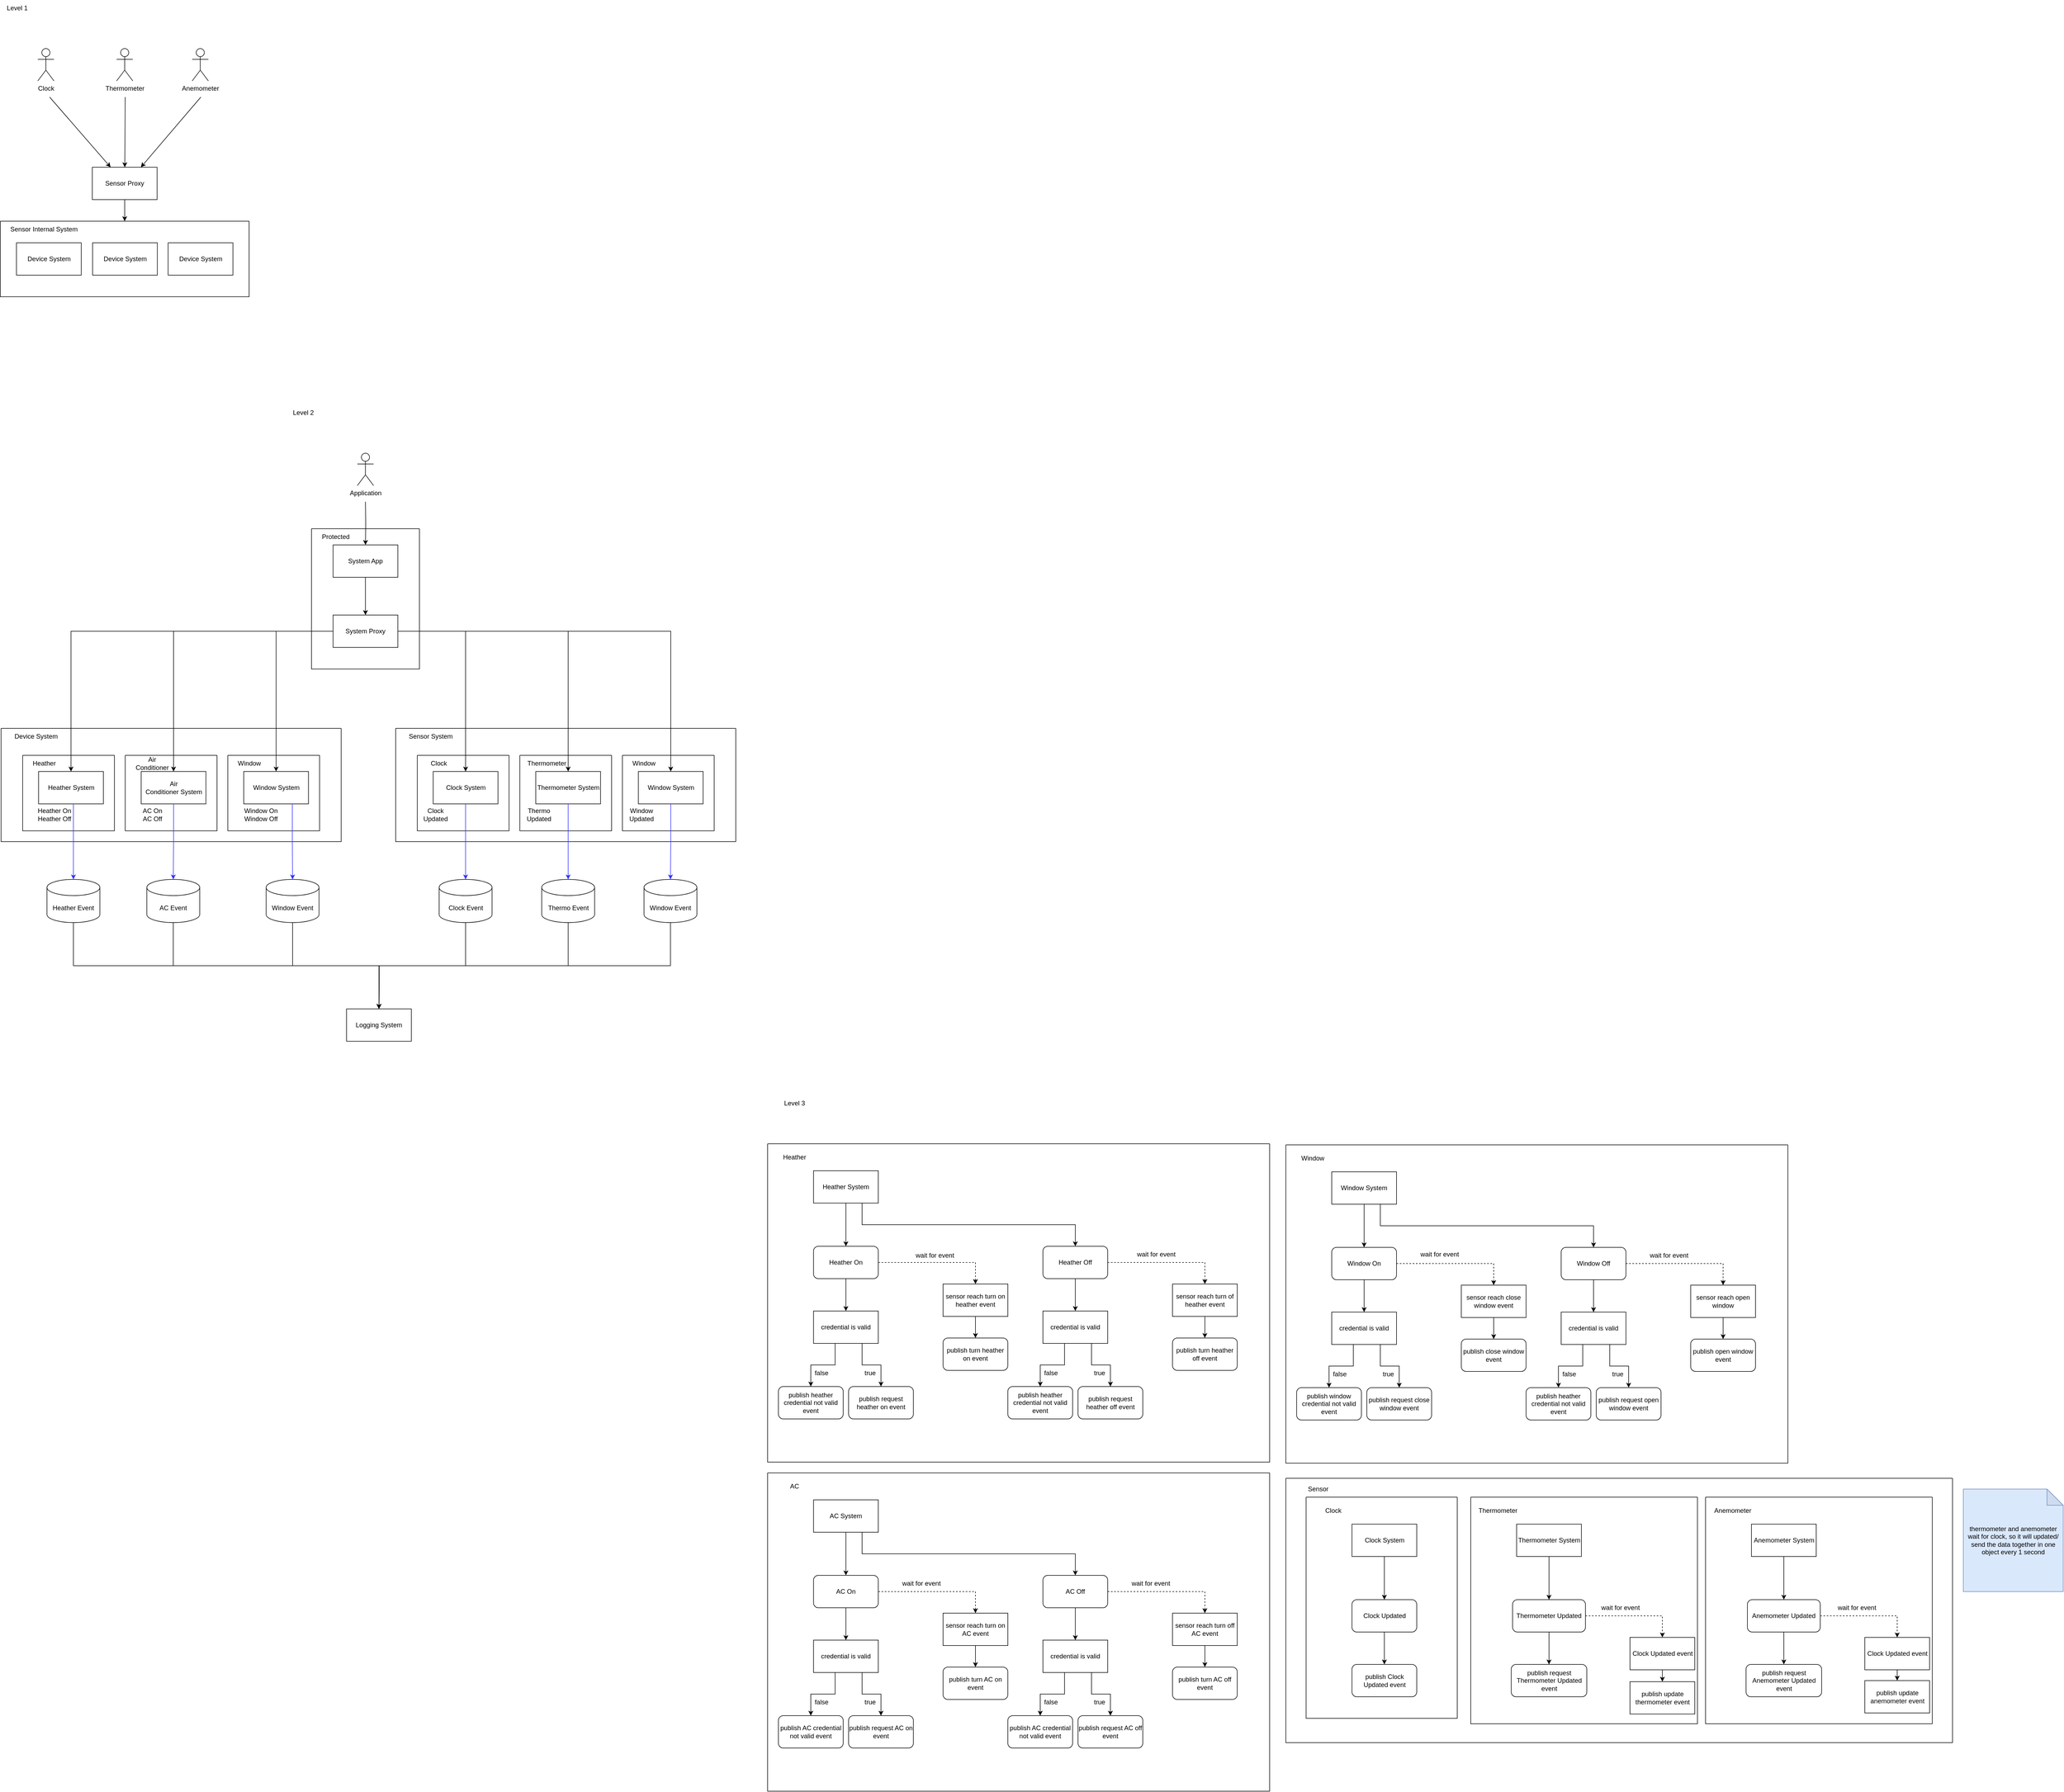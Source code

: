 <mxfile version="17.2.4" type="device"><diagram id="ocC4jDvntyuqF1jFQvxl" name="Page-1"><mxGraphModel dx="2372" dy="1516" grid="1" gridSize="10" guides="1" tooltips="1" connect="1" arrows="1" fold="1" page="1" pageScale="1" pageWidth="850" pageHeight="1100" math="0" shadow="0"><root><mxCell id="0"/><mxCell id="1" parent="0"/><mxCell id="UXJiBSZ9AYM13VGvw6Nd-3" value="Clock" style="shape=umlActor;verticalLabelPosition=bottom;verticalAlign=top;html=1;outlineConnect=0;" vertex="1" parent="1"><mxGeometry x="218" y="120" width="30" height="60" as="geometry"/></mxCell><mxCell id="UXJiBSZ9AYM13VGvw6Nd-4" value="Thermometer" style="shape=umlActor;verticalLabelPosition=bottom;verticalAlign=top;html=1;outlineConnect=0;" vertex="1" parent="1"><mxGeometry x="364" y="120" width="30" height="60" as="geometry"/></mxCell><mxCell id="UXJiBSZ9AYM13VGvw6Nd-5" value="Anemometer" style="shape=umlActor;verticalLabelPosition=bottom;verticalAlign=top;html=1;outlineConnect=0;" vertex="1" parent="1"><mxGeometry x="504" y="120" width="30" height="60" as="geometry"/></mxCell><mxCell id="UXJiBSZ9AYM13VGvw6Nd-11" style="edgeStyle=orthogonalEdgeStyle;rounded=0;orthogonalLoop=1;jettySize=auto;html=1;entryX=0.5;entryY=0;entryDx=0;entryDy=0;" edge="1" parent="1" source="UXJiBSZ9AYM13VGvw6Nd-6" target="UXJiBSZ9AYM13VGvw6Nd-13"><mxGeometry relative="1" as="geometry"><mxPoint x="379" y="440" as="targetPoint"/></mxGeometry></mxCell><mxCell id="UXJiBSZ9AYM13VGvw6Nd-6" value="Sensor Proxy" style="rounded=0;whiteSpace=wrap;html=1;" vertex="1" parent="1"><mxGeometry x="319" y="340" width="120" height="60" as="geometry"/></mxCell><mxCell id="UXJiBSZ9AYM13VGvw6Nd-7" value="" style="endArrow=classic;html=1;rounded=0;entryX=0.75;entryY=0;entryDx=0;entryDy=0;" edge="1" parent="1" target="UXJiBSZ9AYM13VGvw6Nd-6"><mxGeometry width="50" height="50" relative="1" as="geometry"><mxPoint x="520" y="210" as="sourcePoint"/><mxPoint x="470" y="280" as="targetPoint"/></mxGeometry></mxCell><mxCell id="UXJiBSZ9AYM13VGvw6Nd-8" value="" style="endArrow=classic;html=1;rounded=0;" edge="1" parent="1" target="UXJiBSZ9AYM13VGvw6Nd-6"><mxGeometry width="50" height="50" relative="1" as="geometry"><mxPoint x="380" y="210" as="sourcePoint"/><mxPoint x="470" y="280" as="targetPoint"/></mxGeometry></mxCell><mxCell id="UXJiBSZ9AYM13VGvw6Nd-9" value="" style="endArrow=classic;html=1;rounded=0;" edge="1" parent="1" target="UXJiBSZ9AYM13VGvw6Nd-6"><mxGeometry width="50" height="50" relative="1" as="geometry"><mxPoint x="240" y="210" as="sourcePoint"/><mxPoint x="470" y="280" as="targetPoint"/></mxGeometry></mxCell><mxCell id="UXJiBSZ9AYM13VGvw6Nd-12" value="Level 1" style="text;html=1;strokeColor=none;fillColor=none;align=center;verticalAlign=middle;whiteSpace=wrap;rounded=0;" vertex="1" parent="1"><mxGeometry x="150" y="30" width="60" height="30" as="geometry"/></mxCell><mxCell id="UXJiBSZ9AYM13VGvw6Nd-13" value="" style="swimlane;startSize=0;" vertex="1" parent="1"><mxGeometry x="148.5" y="440" width="461" height="140" as="geometry"/></mxCell><mxCell id="UXJiBSZ9AYM13VGvw6Nd-10" value="Device System" style="rounded=0;whiteSpace=wrap;html=1;" vertex="1" parent="UXJiBSZ9AYM13VGvw6Nd-13"><mxGeometry x="30" y="40" width="120" height="60" as="geometry"/></mxCell><mxCell id="UXJiBSZ9AYM13VGvw6Nd-14" value="Sensor Internal System" style="text;html=1;strokeColor=none;fillColor=none;align=center;verticalAlign=middle;whiteSpace=wrap;rounded=0;" vertex="1" parent="UXJiBSZ9AYM13VGvw6Nd-13"><mxGeometry x="11" width="139" height="30" as="geometry"/></mxCell><mxCell id="UXJiBSZ9AYM13VGvw6Nd-15" value="Device System" style="rounded=0;whiteSpace=wrap;html=1;" vertex="1" parent="UXJiBSZ9AYM13VGvw6Nd-13"><mxGeometry x="171" y="40" width="120" height="60" as="geometry"/></mxCell><mxCell id="UXJiBSZ9AYM13VGvw6Nd-16" value="Device System" style="rounded=0;whiteSpace=wrap;html=1;" vertex="1" parent="UXJiBSZ9AYM13VGvw6Nd-13"><mxGeometry x="311" y="40" width="120" height="60" as="geometry"/></mxCell><mxCell id="UXJiBSZ9AYM13VGvw6Nd-17" value="Level 2" style="text;html=1;strokeColor=none;fillColor=none;align=center;verticalAlign=middle;whiteSpace=wrap;rounded=0;" vertex="1" parent="1"><mxGeometry x="680" y="780" width="60" height="30" as="geometry"/></mxCell><mxCell id="UXJiBSZ9AYM13VGvw6Nd-21" style="edgeStyle=orthogonalEdgeStyle;rounded=0;orthogonalLoop=1;jettySize=auto;html=1;" edge="1" parent="1" target="UXJiBSZ9AYM13VGvw6Nd-19"><mxGeometry relative="1" as="geometry"><mxPoint x="825" y="960" as="sourcePoint"/></mxGeometry></mxCell><mxCell id="UXJiBSZ9AYM13VGvw6Nd-18" value="Application" style="shape=umlActor;verticalLabelPosition=bottom;verticalAlign=top;html=1;outlineConnect=0;" vertex="1" parent="1"><mxGeometry x="810" y="870" width="30" height="60" as="geometry"/></mxCell><mxCell id="UXJiBSZ9AYM13VGvw6Nd-23" value="" style="edgeStyle=orthogonalEdgeStyle;rounded=0;orthogonalLoop=1;jettySize=auto;html=1;" edge="1" parent="1" source="UXJiBSZ9AYM13VGvw6Nd-19" target="UXJiBSZ9AYM13VGvw6Nd-22"><mxGeometry relative="1" as="geometry"/></mxCell><mxCell id="UXJiBSZ9AYM13VGvw6Nd-27" style="edgeStyle=orthogonalEdgeStyle;rounded=0;orthogonalLoop=1;jettySize=auto;html=1;entryX=0.5;entryY=0;entryDx=0;entryDy=0;" edge="1" parent="1" source="UXJiBSZ9AYM13VGvw6Nd-22" target="UXJiBSZ9AYM13VGvw6Nd-28"><mxGeometry relative="1" as="geometry"><Array as="points"><mxPoint x="280" y="1200"/></Array></mxGeometry></mxCell><mxCell id="UXJiBSZ9AYM13VGvw6Nd-40" style="edgeStyle=orthogonalEdgeStyle;rounded=0;orthogonalLoop=1;jettySize=auto;html=1;" edge="1" parent="1" source="UXJiBSZ9AYM13VGvw6Nd-22" target="UXJiBSZ9AYM13VGvw6Nd-35"><mxGeometry relative="1" as="geometry"/></mxCell><mxCell id="UXJiBSZ9AYM13VGvw6Nd-41" style="edgeStyle=orthogonalEdgeStyle;rounded=0;orthogonalLoop=1;jettySize=auto;html=1;entryX=0.5;entryY=0;entryDx=0;entryDy=0;" edge="1" parent="1" source="UXJiBSZ9AYM13VGvw6Nd-22" target="UXJiBSZ9AYM13VGvw6Nd-38"><mxGeometry relative="1" as="geometry"><Array as="points"><mxPoint x="660" y="1200"/></Array></mxGeometry></mxCell><mxCell id="UXJiBSZ9AYM13VGvw6Nd-89" style="edgeStyle=orthogonalEdgeStyle;rounded=0;orthogonalLoop=1;jettySize=auto;html=1;" edge="1" parent="1" source="UXJiBSZ9AYM13VGvw6Nd-22" target="UXJiBSZ9AYM13VGvw6Nd-77"><mxGeometry relative="1" as="geometry"/></mxCell><mxCell id="UXJiBSZ9AYM13VGvw6Nd-90" style="edgeStyle=orthogonalEdgeStyle;rounded=0;orthogonalLoop=1;jettySize=auto;html=1;exitX=1;exitY=0.5;exitDx=0;exitDy=0;" edge="1" parent="1" source="UXJiBSZ9AYM13VGvw6Nd-22" target="UXJiBSZ9AYM13VGvw6Nd-81"><mxGeometry relative="1" as="geometry"/></mxCell><mxCell id="UXJiBSZ9AYM13VGvw6Nd-91" style="edgeStyle=orthogonalEdgeStyle;rounded=0;orthogonalLoop=1;jettySize=auto;html=1;exitX=1;exitY=0.5;exitDx=0;exitDy=0;entryX=0.5;entryY=0;entryDx=0;entryDy=0;" edge="1" parent="1" source="UXJiBSZ9AYM13VGvw6Nd-22" target="UXJiBSZ9AYM13VGvw6Nd-85"><mxGeometry relative="1" as="geometry"/></mxCell><mxCell id="UXJiBSZ9AYM13VGvw6Nd-22" value="System Proxy" style="whiteSpace=wrap;html=1;rounded=0;" vertex="1" parent="1"><mxGeometry x="765" y="1170" width="120" height="60" as="geometry"/></mxCell><mxCell id="UXJiBSZ9AYM13VGvw6Nd-24" value="" style="swimlane;startSize=0;" vertex="1" parent="1"><mxGeometry x="725" y="1010" width="200" height="260" as="geometry"/></mxCell><mxCell id="UXJiBSZ9AYM13VGvw6Nd-25" value="Protected" style="text;html=1;strokeColor=none;fillColor=none;align=center;verticalAlign=middle;whiteSpace=wrap;rounded=0;" vertex="1" parent="UXJiBSZ9AYM13VGvw6Nd-24"><mxGeometry x="15" width="60" height="30" as="geometry"/></mxCell><mxCell id="UXJiBSZ9AYM13VGvw6Nd-19" value="System App" style="rounded=0;whiteSpace=wrap;html=1;" vertex="1" parent="UXJiBSZ9AYM13VGvw6Nd-24"><mxGeometry x="40" y="30" width="120" height="60" as="geometry"/></mxCell><mxCell id="UXJiBSZ9AYM13VGvw6Nd-26" value="" style="swimlane;startSize=0;" vertex="1" parent="1"><mxGeometry x="150" y="1380" width="630" height="210" as="geometry"/></mxCell><mxCell id="UXJiBSZ9AYM13VGvw6Nd-30" value="Device System" style="text;html=1;strokeColor=none;fillColor=none;align=center;verticalAlign=middle;whiteSpace=wrap;rounded=0;" vertex="1" parent="UXJiBSZ9AYM13VGvw6Nd-26"><mxGeometry x="20" width="90" height="30" as="geometry"/></mxCell><mxCell id="UXJiBSZ9AYM13VGvw6Nd-32" value="" style="swimlane;startSize=0;" vertex="1" parent="UXJiBSZ9AYM13VGvw6Nd-26"><mxGeometry x="40" y="50" width="170" height="140" as="geometry"/></mxCell><mxCell id="UXJiBSZ9AYM13VGvw6Nd-28" value="Heather System" style="rounded=0;whiteSpace=wrap;html=1;" vertex="1" parent="UXJiBSZ9AYM13VGvw6Nd-32"><mxGeometry x="29.5" y="30" width="120" height="60" as="geometry"/></mxCell><mxCell id="UXJiBSZ9AYM13VGvw6Nd-33" value="Heather" style="text;html=1;strokeColor=none;fillColor=none;align=center;verticalAlign=middle;whiteSpace=wrap;rounded=0;" vertex="1" parent="UXJiBSZ9AYM13VGvw6Nd-32"><mxGeometry x="10" width="60" height="30" as="geometry"/></mxCell><mxCell id="UXJiBSZ9AYM13VGvw6Nd-42" value="Heather On&lt;br&gt;Heather Off" style="text;html=1;strokeColor=none;fillColor=none;align=center;verticalAlign=middle;whiteSpace=wrap;rounded=0;" vertex="1" parent="UXJiBSZ9AYM13VGvw6Nd-32"><mxGeometry x="24" y="90" width="70" height="40" as="geometry"/></mxCell><mxCell id="UXJiBSZ9AYM13VGvw6Nd-34" value="" style="swimlane;startSize=0;" vertex="1" parent="UXJiBSZ9AYM13VGvw6Nd-26"><mxGeometry x="230" y="50" width="170" height="140" as="geometry"/></mxCell><mxCell id="UXJiBSZ9AYM13VGvw6Nd-35" value="Air Conditioner&amp;nbsp;System" style="rounded=0;whiteSpace=wrap;html=1;" vertex="1" parent="UXJiBSZ9AYM13VGvw6Nd-34"><mxGeometry x="29.5" y="30" width="120" height="60" as="geometry"/></mxCell><mxCell id="UXJiBSZ9AYM13VGvw6Nd-36" value="Air Conditioner" style="text;html=1;strokeColor=none;fillColor=none;align=center;verticalAlign=middle;whiteSpace=wrap;rounded=0;" vertex="1" parent="UXJiBSZ9AYM13VGvw6Nd-34"><mxGeometry x="10" width="80" height="30" as="geometry"/></mxCell><mxCell id="UXJiBSZ9AYM13VGvw6Nd-43" value="AC On&lt;br&gt;AC Off" style="text;html=1;strokeColor=none;fillColor=none;align=center;verticalAlign=middle;whiteSpace=wrap;rounded=0;" vertex="1" parent="UXJiBSZ9AYM13VGvw6Nd-34"><mxGeometry x="29.5" y="90" width="40.5" height="40" as="geometry"/></mxCell><mxCell id="UXJiBSZ9AYM13VGvw6Nd-37" value="" style="swimlane;startSize=0;" vertex="1" parent="UXJiBSZ9AYM13VGvw6Nd-26"><mxGeometry x="420" y="50" width="170" height="140" as="geometry"/></mxCell><mxCell id="UXJiBSZ9AYM13VGvw6Nd-38" value="Window System" style="rounded=0;whiteSpace=wrap;html=1;" vertex="1" parent="UXJiBSZ9AYM13VGvw6Nd-37"><mxGeometry x="29.5" y="30" width="120" height="60" as="geometry"/></mxCell><mxCell id="UXJiBSZ9AYM13VGvw6Nd-39" value="Window" style="text;html=1;strokeColor=none;fillColor=none;align=center;verticalAlign=middle;whiteSpace=wrap;rounded=0;" vertex="1" parent="UXJiBSZ9AYM13VGvw6Nd-37"><mxGeometry x="10" width="60" height="30" as="geometry"/></mxCell><mxCell id="UXJiBSZ9AYM13VGvw6Nd-44" value="Window On&lt;br&gt;Window Off" style="text;html=1;strokeColor=none;fillColor=none;align=center;verticalAlign=middle;whiteSpace=wrap;rounded=0;" vertex="1" parent="UXJiBSZ9AYM13VGvw6Nd-37"><mxGeometry x="25.5" y="90" width="70.5" height="40" as="geometry"/></mxCell><mxCell id="UXJiBSZ9AYM13VGvw6Nd-74" value="" style="swimlane;startSize=0;" vertex="1" parent="1"><mxGeometry x="881" y="1380" width="630" height="210" as="geometry"/></mxCell><mxCell id="UXJiBSZ9AYM13VGvw6Nd-75" value="Sensor System" style="text;html=1;strokeColor=none;fillColor=none;align=center;verticalAlign=middle;whiteSpace=wrap;rounded=0;" vertex="1" parent="UXJiBSZ9AYM13VGvw6Nd-74"><mxGeometry x="20" width="90" height="30" as="geometry"/></mxCell><mxCell id="UXJiBSZ9AYM13VGvw6Nd-76" value="" style="swimlane;startSize=0;" vertex="1" parent="UXJiBSZ9AYM13VGvw6Nd-74"><mxGeometry x="40" y="50" width="170" height="140" as="geometry"/></mxCell><mxCell id="UXJiBSZ9AYM13VGvw6Nd-77" value="Clock&amp;nbsp;System" style="rounded=0;whiteSpace=wrap;html=1;" vertex="1" parent="UXJiBSZ9AYM13VGvw6Nd-76"><mxGeometry x="29.5" y="30" width="120" height="60" as="geometry"/></mxCell><mxCell id="UXJiBSZ9AYM13VGvw6Nd-78" value="Clock" style="text;html=1;strokeColor=none;fillColor=none;align=center;verticalAlign=middle;whiteSpace=wrap;rounded=0;" vertex="1" parent="UXJiBSZ9AYM13VGvw6Nd-76"><mxGeometry x="10" width="60" height="30" as="geometry"/></mxCell><mxCell id="UXJiBSZ9AYM13VGvw6Nd-79" value="Clock &lt;br&gt;Updated" style="text;html=1;strokeColor=none;fillColor=none;align=center;verticalAlign=middle;whiteSpace=wrap;rounded=0;" vertex="1" parent="UXJiBSZ9AYM13VGvw6Nd-76"><mxGeometry x="-11" y="90" width="90" height="40" as="geometry"/></mxCell><mxCell id="UXJiBSZ9AYM13VGvw6Nd-80" value="" style="swimlane;startSize=0;" vertex="1" parent="UXJiBSZ9AYM13VGvw6Nd-74"><mxGeometry x="230" y="50" width="170" height="140" as="geometry"/></mxCell><mxCell id="UXJiBSZ9AYM13VGvw6Nd-81" value="Thermometer&amp;nbsp;System" style="rounded=0;whiteSpace=wrap;html=1;" vertex="1" parent="UXJiBSZ9AYM13VGvw6Nd-80"><mxGeometry x="29.5" y="30" width="120" height="60" as="geometry"/></mxCell><mxCell id="UXJiBSZ9AYM13VGvw6Nd-82" value="Thermometer" style="text;html=1;strokeColor=none;fillColor=none;align=center;verticalAlign=middle;whiteSpace=wrap;rounded=0;" vertex="1" parent="UXJiBSZ9AYM13VGvw6Nd-80"><mxGeometry x="10" width="80" height="30" as="geometry"/></mxCell><mxCell id="UXJiBSZ9AYM13VGvw6Nd-83" value="Thermo Updated" style="text;html=1;strokeColor=none;fillColor=none;align=center;verticalAlign=middle;whiteSpace=wrap;rounded=0;" vertex="1" parent="UXJiBSZ9AYM13VGvw6Nd-80"><mxGeometry y="90" width="70.5" height="40" as="geometry"/></mxCell><mxCell id="UXJiBSZ9AYM13VGvw6Nd-84" value="" style="swimlane;startSize=0;" vertex="1" parent="UXJiBSZ9AYM13VGvw6Nd-74"><mxGeometry x="420" y="50" width="170" height="140" as="geometry"/></mxCell><mxCell id="UXJiBSZ9AYM13VGvw6Nd-85" value="Window System" style="rounded=0;whiteSpace=wrap;html=1;" vertex="1" parent="UXJiBSZ9AYM13VGvw6Nd-84"><mxGeometry x="29.5" y="30" width="120" height="60" as="geometry"/></mxCell><mxCell id="UXJiBSZ9AYM13VGvw6Nd-86" value="Window" style="text;html=1;strokeColor=none;fillColor=none;align=center;verticalAlign=middle;whiteSpace=wrap;rounded=0;" vertex="1" parent="UXJiBSZ9AYM13VGvw6Nd-84"><mxGeometry x="10" width="60" height="30" as="geometry"/></mxCell><mxCell id="UXJiBSZ9AYM13VGvw6Nd-87" value="Window Updated" style="text;html=1;strokeColor=none;fillColor=none;align=center;verticalAlign=middle;whiteSpace=wrap;rounded=0;" vertex="1" parent="UXJiBSZ9AYM13VGvw6Nd-84"><mxGeometry x="-0.5" y="90" width="70.5" height="40" as="geometry"/></mxCell><mxCell id="UXJiBSZ9AYM13VGvw6Nd-105" style="edgeStyle=orthogonalEdgeStyle;rounded=0;orthogonalLoop=1;jettySize=auto;html=1;exitX=0.5;exitY=1;exitDx=0;exitDy=0;exitPerimeter=0;entryX=0.5;entryY=0;entryDx=0;entryDy=0;strokeColor=#000000;" edge="1" parent="1" source="UXJiBSZ9AYM13VGvw6Nd-92" target="UXJiBSZ9AYM13VGvw6Nd-104"><mxGeometry relative="1" as="geometry"/></mxCell><mxCell id="UXJiBSZ9AYM13VGvw6Nd-92" value="Heather Event" style="shape=cylinder3;whiteSpace=wrap;html=1;boundedLbl=1;backgroundOutline=1;size=15;" vertex="1" parent="1"><mxGeometry x="235" y="1660" width="98" height="80" as="geometry"/></mxCell><mxCell id="UXJiBSZ9AYM13VGvw6Nd-93" style="edgeStyle=orthogonalEdgeStyle;rounded=0;orthogonalLoop=1;jettySize=auto;html=1;exitX=1;exitY=0;exitDx=0;exitDy=0;entryX=0.5;entryY=0;entryDx=0;entryDy=0;entryPerimeter=0;strokeColor=#3333FF;" edge="1" parent="1" source="UXJiBSZ9AYM13VGvw6Nd-42" target="UXJiBSZ9AYM13VGvw6Nd-92"><mxGeometry relative="1" as="geometry"><Array as="points"><mxPoint x="284" y="1650"/></Array></mxGeometry></mxCell><mxCell id="UXJiBSZ9AYM13VGvw6Nd-106" style="edgeStyle=orthogonalEdgeStyle;rounded=0;orthogonalLoop=1;jettySize=auto;html=1;exitX=0.5;exitY=1;exitDx=0;exitDy=0;exitPerimeter=0;strokeColor=#000000;" edge="1" parent="1" source="UXJiBSZ9AYM13VGvw6Nd-94"><mxGeometry relative="1" as="geometry"><mxPoint x="850" y="1900" as="targetPoint"/></mxGeometry></mxCell><mxCell id="UXJiBSZ9AYM13VGvw6Nd-94" value="AC Event" style="shape=cylinder3;whiteSpace=wrap;html=1;boundedLbl=1;backgroundOutline=1;size=15;" vertex="1" parent="1"><mxGeometry x="420" y="1660" width="98" height="80" as="geometry"/></mxCell><mxCell id="UXJiBSZ9AYM13VGvw6Nd-95" style="edgeStyle=orthogonalEdgeStyle;rounded=0;orthogonalLoop=1;jettySize=auto;html=1;entryX=0.5;entryY=0;entryDx=0;entryDy=0;entryPerimeter=0;strokeColor=#3333FF;" edge="1" parent="1" source="UXJiBSZ9AYM13VGvw6Nd-35" target="UXJiBSZ9AYM13VGvw6Nd-94"><mxGeometry relative="1" as="geometry"/></mxCell><mxCell id="UXJiBSZ9AYM13VGvw6Nd-107" style="edgeStyle=orthogonalEdgeStyle;rounded=0;orthogonalLoop=1;jettySize=auto;html=1;exitX=0.5;exitY=1;exitDx=0;exitDy=0;exitPerimeter=0;strokeColor=#000000;" edge="1" parent="1" source="UXJiBSZ9AYM13VGvw6Nd-96"><mxGeometry relative="1" as="geometry"><mxPoint x="850" y="1900" as="targetPoint"/></mxGeometry></mxCell><mxCell id="UXJiBSZ9AYM13VGvw6Nd-96" value="Window Event" style="shape=cylinder3;whiteSpace=wrap;html=1;boundedLbl=1;backgroundOutline=1;size=15;" vertex="1" parent="1"><mxGeometry x="641" y="1660" width="98" height="80" as="geometry"/></mxCell><mxCell id="UXJiBSZ9AYM13VGvw6Nd-97" style="edgeStyle=orthogonalEdgeStyle;rounded=0;orthogonalLoop=1;jettySize=auto;html=1;exitX=0.75;exitY=1;exitDx=0;exitDy=0;entryX=0.5;entryY=0;entryDx=0;entryDy=0;entryPerimeter=0;strokeColor=#3333FF;" edge="1" parent="1" source="UXJiBSZ9AYM13VGvw6Nd-38" target="UXJiBSZ9AYM13VGvw6Nd-96"><mxGeometry relative="1" as="geometry"/></mxCell><mxCell id="UXJiBSZ9AYM13VGvw6Nd-108" style="edgeStyle=orthogonalEdgeStyle;rounded=0;orthogonalLoop=1;jettySize=auto;html=1;exitX=0.5;exitY=1;exitDx=0;exitDy=0;exitPerimeter=0;entryX=0.5;entryY=0;entryDx=0;entryDy=0;strokeColor=#000000;" edge="1" parent="1" source="UXJiBSZ9AYM13VGvw6Nd-98" target="UXJiBSZ9AYM13VGvw6Nd-104"><mxGeometry relative="1" as="geometry"/></mxCell><mxCell id="UXJiBSZ9AYM13VGvw6Nd-98" value="Clock Event" style="shape=cylinder3;whiteSpace=wrap;html=1;boundedLbl=1;backgroundOutline=1;size=15;" vertex="1" parent="1"><mxGeometry x="961.5" y="1660" width="98" height="80" as="geometry"/></mxCell><mxCell id="UXJiBSZ9AYM13VGvw6Nd-99" style="edgeStyle=orthogonalEdgeStyle;rounded=0;orthogonalLoop=1;jettySize=auto;html=1;entryX=0.5;entryY=0;entryDx=0;entryDy=0;entryPerimeter=0;strokeColor=#3333FF;" edge="1" parent="1" source="UXJiBSZ9AYM13VGvw6Nd-77" target="UXJiBSZ9AYM13VGvw6Nd-98"><mxGeometry relative="1" as="geometry"/></mxCell><mxCell id="UXJiBSZ9AYM13VGvw6Nd-109" style="edgeStyle=orthogonalEdgeStyle;rounded=0;orthogonalLoop=1;jettySize=auto;html=1;exitX=0.5;exitY=1;exitDx=0;exitDy=0;exitPerimeter=0;strokeColor=#000000;" edge="1" parent="1" source="UXJiBSZ9AYM13VGvw6Nd-100"><mxGeometry relative="1" as="geometry"><mxPoint x="850" y="1900" as="targetPoint"/></mxGeometry></mxCell><mxCell id="UXJiBSZ9AYM13VGvw6Nd-100" value="Thermo Event" style="shape=cylinder3;whiteSpace=wrap;html=1;boundedLbl=1;backgroundOutline=1;size=15;" vertex="1" parent="1"><mxGeometry x="1151.5" y="1660" width="98" height="80" as="geometry"/></mxCell><mxCell id="UXJiBSZ9AYM13VGvw6Nd-101" style="edgeStyle=orthogonalEdgeStyle;rounded=0;orthogonalLoop=1;jettySize=auto;html=1;exitX=0.5;exitY=1;exitDx=0;exitDy=0;entryX=0.5;entryY=0;entryDx=0;entryDy=0;entryPerimeter=0;strokeColor=#3333FF;" edge="1" parent="1" source="UXJiBSZ9AYM13VGvw6Nd-81" target="UXJiBSZ9AYM13VGvw6Nd-100"><mxGeometry relative="1" as="geometry"/></mxCell><mxCell id="UXJiBSZ9AYM13VGvw6Nd-110" style="edgeStyle=orthogonalEdgeStyle;rounded=0;orthogonalLoop=1;jettySize=auto;html=1;exitX=0.5;exitY=1;exitDx=0;exitDy=0;exitPerimeter=0;strokeColor=#000000;" edge="1" parent="1" source="UXJiBSZ9AYM13VGvw6Nd-102"><mxGeometry relative="1" as="geometry"><mxPoint x="850" y="1900" as="targetPoint"/></mxGeometry></mxCell><mxCell id="UXJiBSZ9AYM13VGvw6Nd-102" value="Window Event" style="shape=cylinder3;whiteSpace=wrap;html=1;boundedLbl=1;backgroundOutline=1;size=15;" vertex="1" parent="1"><mxGeometry x="1341" y="1660" width="98" height="80" as="geometry"/></mxCell><mxCell id="UXJiBSZ9AYM13VGvw6Nd-103" style="edgeStyle=orthogonalEdgeStyle;rounded=0;orthogonalLoop=1;jettySize=auto;html=1;exitX=0.5;exitY=1;exitDx=0;exitDy=0;strokeColor=#3333FF;" edge="1" parent="1" source="UXJiBSZ9AYM13VGvw6Nd-85" target="UXJiBSZ9AYM13VGvw6Nd-102"><mxGeometry relative="1" as="geometry"/></mxCell><mxCell id="UXJiBSZ9AYM13VGvw6Nd-104" value="Logging System" style="rounded=0;whiteSpace=wrap;html=1;" vertex="1" parent="1"><mxGeometry x="790" y="1900" width="120" height="60" as="geometry"/></mxCell><mxCell id="UXJiBSZ9AYM13VGvw6Nd-111" value="Level 3" style="text;html=1;strokeColor=none;fillColor=none;align=center;verticalAlign=middle;whiteSpace=wrap;rounded=0;" vertex="1" parent="1"><mxGeometry x="1590" y="2060" width="60" height="30" as="geometry"/></mxCell><mxCell id="UXJiBSZ9AYM13VGvw6Nd-112" value="" style="swimlane;startSize=0;" vertex="1" parent="1"><mxGeometry x="1570" y="2150" width="930" height="590" as="geometry"/></mxCell><mxCell id="UXJiBSZ9AYM13VGvw6Nd-113" value="Heather" style="text;html=1;strokeColor=none;fillColor=none;align=center;verticalAlign=middle;whiteSpace=wrap;rounded=0;" vertex="1" parent="UXJiBSZ9AYM13VGvw6Nd-112"><mxGeometry x="20" y="10" width="60" height="30" as="geometry"/></mxCell><mxCell id="UXJiBSZ9AYM13VGvw6Nd-116" value="" style="edgeStyle=orthogonalEdgeStyle;rounded=0;orthogonalLoop=1;jettySize=auto;html=1;strokeColor=#000000;" edge="1" parent="UXJiBSZ9AYM13VGvw6Nd-112" source="UXJiBSZ9AYM13VGvw6Nd-114" target="UXJiBSZ9AYM13VGvw6Nd-115"><mxGeometry relative="1" as="geometry"/></mxCell><mxCell id="UXJiBSZ9AYM13VGvw6Nd-114" value="Heather System" style="rounded=0;whiteSpace=wrap;html=1;" vertex="1" parent="UXJiBSZ9AYM13VGvw6Nd-112"><mxGeometry x="85" y="50" width="120" height="60" as="geometry"/></mxCell><mxCell id="UXJiBSZ9AYM13VGvw6Nd-122" value="" style="edgeStyle=orthogonalEdgeStyle;rounded=0;orthogonalLoop=1;jettySize=auto;html=1;strokeColor=#000000;" edge="1" parent="UXJiBSZ9AYM13VGvw6Nd-112" source="UXJiBSZ9AYM13VGvw6Nd-115" target="UXJiBSZ9AYM13VGvw6Nd-121"><mxGeometry relative="1" as="geometry"/></mxCell><mxCell id="UXJiBSZ9AYM13VGvw6Nd-115" value="Heather On" style="rounded=1;whiteSpace=wrap;html=1;" vertex="1" parent="UXJiBSZ9AYM13VGvw6Nd-112"><mxGeometry x="85" y="190" width="120" height="60" as="geometry"/></mxCell><mxCell id="UXJiBSZ9AYM13VGvw6Nd-120" value="" style="edgeStyle=orthogonalEdgeStyle;rounded=0;orthogonalLoop=1;jettySize=auto;html=1;strokeColor=#000000;" edge="1" parent="UXJiBSZ9AYM13VGvw6Nd-112" source="UXJiBSZ9AYM13VGvw6Nd-117" target="UXJiBSZ9AYM13VGvw6Nd-119"><mxGeometry relative="1" as="geometry"/></mxCell><mxCell id="UXJiBSZ9AYM13VGvw6Nd-117" value="sensor reach turn on heather event" style="rounded=0;whiteSpace=wrap;html=1;" vertex="1" parent="UXJiBSZ9AYM13VGvw6Nd-112"><mxGeometry x="325" y="260" width="120" height="60" as="geometry"/></mxCell><mxCell id="UXJiBSZ9AYM13VGvw6Nd-118" value="" style="edgeStyle=orthogonalEdgeStyle;rounded=0;orthogonalLoop=1;jettySize=auto;html=1;strokeColor=#000000;dashed=1;" edge="1" parent="UXJiBSZ9AYM13VGvw6Nd-112" source="UXJiBSZ9AYM13VGvw6Nd-115" target="UXJiBSZ9AYM13VGvw6Nd-117"><mxGeometry relative="1" as="geometry"/></mxCell><mxCell id="UXJiBSZ9AYM13VGvw6Nd-119" value="publish turn heather on event" style="whiteSpace=wrap;html=1;rounded=1;" vertex="1" parent="UXJiBSZ9AYM13VGvw6Nd-112"><mxGeometry x="325" y="360" width="120" height="60" as="geometry"/></mxCell><mxCell id="UXJiBSZ9AYM13VGvw6Nd-125" value="" style="edgeStyle=orthogonalEdgeStyle;rounded=0;orthogonalLoop=1;jettySize=auto;html=1;strokeColor=#000000;" edge="1" parent="UXJiBSZ9AYM13VGvw6Nd-112" source="UXJiBSZ9AYM13VGvw6Nd-121" target="UXJiBSZ9AYM13VGvw6Nd-124"><mxGeometry relative="1" as="geometry"><Array as="points"><mxPoint x="125" y="410"/><mxPoint x="80" y="410"/></Array></mxGeometry></mxCell><mxCell id="UXJiBSZ9AYM13VGvw6Nd-121" value="credential is valid" style="whiteSpace=wrap;html=1;rounded=0;" vertex="1" parent="UXJiBSZ9AYM13VGvw6Nd-112"><mxGeometry x="85" y="310" width="120" height="60" as="geometry"/></mxCell><mxCell id="UXJiBSZ9AYM13VGvw6Nd-124" value="publish heather credential not valid event" style="whiteSpace=wrap;html=1;rounded=1;" vertex="1" parent="UXJiBSZ9AYM13VGvw6Nd-112"><mxGeometry x="20" y="450" width="120" height="60" as="geometry"/></mxCell><mxCell id="UXJiBSZ9AYM13VGvw6Nd-126" value="&lt;span&gt;publish request heather on event&lt;/span&gt;" style="whiteSpace=wrap;html=1;rounded=1;" vertex="1" parent="UXJiBSZ9AYM13VGvw6Nd-112"><mxGeometry x="150" y="450" width="120" height="60" as="geometry"/></mxCell><mxCell id="UXJiBSZ9AYM13VGvw6Nd-127" value="" style="edgeStyle=orthogonalEdgeStyle;rounded=0;orthogonalLoop=1;jettySize=auto;html=1;strokeColor=#000000;" edge="1" parent="UXJiBSZ9AYM13VGvw6Nd-112" source="UXJiBSZ9AYM13VGvw6Nd-121" target="UXJiBSZ9AYM13VGvw6Nd-126"><mxGeometry relative="1" as="geometry"><Array as="points"><mxPoint x="175" y="410"/><mxPoint x="210" y="410"/></Array></mxGeometry></mxCell><mxCell id="UXJiBSZ9AYM13VGvw6Nd-128" value="false" style="text;html=1;strokeColor=none;fillColor=none;align=center;verticalAlign=middle;whiteSpace=wrap;rounded=0;" vertex="1" parent="UXJiBSZ9AYM13VGvw6Nd-112"><mxGeometry x="70" y="410" width="60" height="30" as="geometry"/></mxCell><mxCell id="UXJiBSZ9AYM13VGvw6Nd-129" value="true" style="text;html=1;strokeColor=none;fillColor=none;align=center;verticalAlign=middle;whiteSpace=wrap;rounded=0;" vertex="1" parent="UXJiBSZ9AYM13VGvw6Nd-112"><mxGeometry x="160" y="410" width="60" height="30" as="geometry"/></mxCell><mxCell id="UXJiBSZ9AYM13VGvw6Nd-133" value="" style="edgeStyle=orthogonalEdgeStyle;rounded=0;orthogonalLoop=1;jettySize=auto;html=1;strokeColor=#000000;exitX=0.75;exitY=1;exitDx=0;exitDy=0;entryX=0.5;entryY=0;entryDx=0;entryDy=0;entryPerimeter=0;" edge="1" parent="UXJiBSZ9AYM13VGvw6Nd-112" source="UXJiBSZ9AYM13VGvw6Nd-114" target="UXJiBSZ9AYM13VGvw6Nd-135"><mxGeometry relative="1" as="geometry"><mxPoint x="570" y="190" as="targetPoint"/></mxGeometry></mxCell><mxCell id="UXJiBSZ9AYM13VGvw6Nd-135" value="Heather Off" style="rounded=1;whiteSpace=wrap;html=1;" vertex="1" parent="UXJiBSZ9AYM13VGvw6Nd-112"><mxGeometry x="510" y="190" width="120" height="60" as="geometry"/></mxCell><mxCell id="UXJiBSZ9AYM13VGvw6Nd-137" value="sensor reach turn of heather event" style="rounded=0;whiteSpace=wrap;html=1;" vertex="1" parent="UXJiBSZ9AYM13VGvw6Nd-112"><mxGeometry x="750" y="260" width="120" height="60" as="geometry"/></mxCell><mxCell id="UXJiBSZ9AYM13VGvw6Nd-138" value="" style="edgeStyle=orthogonalEdgeStyle;rounded=0;orthogonalLoop=1;jettySize=auto;html=1;strokeColor=#000000;dashed=1;" edge="1" parent="UXJiBSZ9AYM13VGvw6Nd-112" source="UXJiBSZ9AYM13VGvw6Nd-135" target="UXJiBSZ9AYM13VGvw6Nd-137"><mxGeometry relative="1" as="geometry"/></mxCell><mxCell id="UXJiBSZ9AYM13VGvw6Nd-139" value="publish turn heather off event" style="whiteSpace=wrap;html=1;rounded=1;" vertex="1" parent="UXJiBSZ9AYM13VGvw6Nd-112"><mxGeometry x="750" y="360" width="120" height="60" as="geometry"/></mxCell><mxCell id="UXJiBSZ9AYM13VGvw6Nd-136" value="" style="edgeStyle=orthogonalEdgeStyle;rounded=0;orthogonalLoop=1;jettySize=auto;html=1;strokeColor=#000000;" edge="1" parent="UXJiBSZ9AYM13VGvw6Nd-112" source="UXJiBSZ9AYM13VGvw6Nd-137" target="UXJiBSZ9AYM13VGvw6Nd-139"><mxGeometry relative="1" as="geometry"/></mxCell><mxCell id="UXJiBSZ9AYM13VGvw6Nd-141" value="credential is valid" style="whiteSpace=wrap;html=1;rounded=0;" vertex="1" parent="UXJiBSZ9AYM13VGvw6Nd-112"><mxGeometry x="510" y="310" width="120" height="60" as="geometry"/></mxCell><mxCell id="UXJiBSZ9AYM13VGvw6Nd-134" value="" style="edgeStyle=orthogonalEdgeStyle;rounded=0;orthogonalLoop=1;jettySize=auto;html=1;strokeColor=#000000;" edge="1" parent="UXJiBSZ9AYM13VGvw6Nd-112" source="UXJiBSZ9AYM13VGvw6Nd-135" target="UXJiBSZ9AYM13VGvw6Nd-141"><mxGeometry relative="1" as="geometry"/></mxCell><mxCell id="UXJiBSZ9AYM13VGvw6Nd-142" value="publish heather credential not valid event" style="whiteSpace=wrap;html=1;rounded=1;" vertex="1" parent="UXJiBSZ9AYM13VGvw6Nd-112"><mxGeometry x="445" y="450" width="120" height="60" as="geometry"/></mxCell><mxCell id="UXJiBSZ9AYM13VGvw6Nd-143" value="&lt;span&gt;publish request heather off event&lt;/span&gt;" style="whiteSpace=wrap;html=1;rounded=1;" vertex="1" parent="UXJiBSZ9AYM13VGvw6Nd-112"><mxGeometry x="575" y="450" width="120" height="60" as="geometry"/></mxCell><mxCell id="UXJiBSZ9AYM13VGvw6Nd-144" value="" style="edgeStyle=orthogonalEdgeStyle;rounded=0;orthogonalLoop=1;jettySize=auto;html=1;strokeColor=#000000;" edge="1" parent="UXJiBSZ9AYM13VGvw6Nd-112" source="UXJiBSZ9AYM13VGvw6Nd-141" target="UXJiBSZ9AYM13VGvw6Nd-143"><mxGeometry relative="1" as="geometry"><Array as="points"><mxPoint x="600" y="410"/><mxPoint x="635" y="410"/></Array></mxGeometry></mxCell><mxCell id="UXJiBSZ9AYM13VGvw6Nd-145" value="false" style="text;html=1;strokeColor=none;fillColor=none;align=center;verticalAlign=middle;whiteSpace=wrap;rounded=0;" vertex="1" parent="UXJiBSZ9AYM13VGvw6Nd-112"><mxGeometry x="495" y="410" width="60" height="30" as="geometry"/></mxCell><mxCell id="UXJiBSZ9AYM13VGvw6Nd-146" value="true" style="text;html=1;strokeColor=none;fillColor=none;align=center;verticalAlign=middle;whiteSpace=wrap;rounded=0;" vertex="1" parent="UXJiBSZ9AYM13VGvw6Nd-112"><mxGeometry x="585" y="410" width="60" height="30" as="geometry"/></mxCell><mxCell id="UXJiBSZ9AYM13VGvw6Nd-140" value="" style="edgeStyle=orthogonalEdgeStyle;rounded=0;orthogonalLoop=1;jettySize=auto;html=1;strokeColor=#000000;" edge="1" parent="UXJiBSZ9AYM13VGvw6Nd-112" source="UXJiBSZ9AYM13VGvw6Nd-141" target="UXJiBSZ9AYM13VGvw6Nd-142"><mxGeometry relative="1" as="geometry"><Array as="points"><mxPoint x="550" y="410"/><mxPoint x="505" y="410"/></Array></mxGeometry></mxCell><mxCell id="UXJiBSZ9AYM13VGvw6Nd-273" value="wait for event" style="text;html=1;strokeColor=none;fillColor=none;align=center;verticalAlign=middle;whiteSpace=wrap;rounded=0;" vertex="1" parent="UXJiBSZ9AYM13VGvw6Nd-112"><mxGeometry x="270" y="192" width="80" height="30" as="geometry"/></mxCell><mxCell id="UXJiBSZ9AYM13VGvw6Nd-274" value="wait for event" style="text;html=1;strokeColor=none;fillColor=none;align=center;verticalAlign=middle;whiteSpace=wrap;rounded=0;" vertex="1" parent="UXJiBSZ9AYM13VGvw6Nd-112"><mxGeometry x="680" y="190" width="80" height="30" as="geometry"/></mxCell><mxCell id="UXJiBSZ9AYM13VGvw6Nd-147" value="" style="swimlane;startSize=0;" vertex="1" parent="1"><mxGeometry x="1570" y="2760" width="930" height="590" as="geometry"/></mxCell><mxCell id="UXJiBSZ9AYM13VGvw6Nd-148" value="AC" style="text;html=1;strokeColor=none;fillColor=none;align=center;verticalAlign=middle;whiteSpace=wrap;rounded=0;" vertex="1" parent="UXJiBSZ9AYM13VGvw6Nd-147"><mxGeometry x="20" y="10" width="60" height="30" as="geometry"/></mxCell><mxCell id="UXJiBSZ9AYM13VGvw6Nd-149" value="" style="edgeStyle=orthogonalEdgeStyle;rounded=0;orthogonalLoop=1;jettySize=auto;html=1;strokeColor=#000000;" edge="1" parent="UXJiBSZ9AYM13VGvw6Nd-147" source="UXJiBSZ9AYM13VGvw6Nd-150" target="UXJiBSZ9AYM13VGvw6Nd-152"><mxGeometry relative="1" as="geometry"/></mxCell><mxCell id="UXJiBSZ9AYM13VGvw6Nd-150" value="AC System" style="rounded=0;whiteSpace=wrap;html=1;" vertex="1" parent="UXJiBSZ9AYM13VGvw6Nd-147"><mxGeometry x="85" y="50" width="120" height="60" as="geometry"/></mxCell><mxCell id="UXJiBSZ9AYM13VGvw6Nd-151" value="" style="edgeStyle=orthogonalEdgeStyle;rounded=0;orthogonalLoop=1;jettySize=auto;html=1;strokeColor=#000000;" edge="1" parent="UXJiBSZ9AYM13VGvw6Nd-147" source="UXJiBSZ9AYM13VGvw6Nd-152" target="UXJiBSZ9AYM13VGvw6Nd-158"><mxGeometry relative="1" as="geometry"/></mxCell><mxCell id="UXJiBSZ9AYM13VGvw6Nd-152" value="AC On" style="rounded=1;whiteSpace=wrap;html=1;" vertex="1" parent="UXJiBSZ9AYM13VGvw6Nd-147"><mxGeometry x="85" y="190" width="120" height="60" as="geometry"/></mxCell><mxCell id="UXJiBSZ9AYM13VGvw6Nd-153" value="" style="edgeStyle=orthogonalEdgeStyle;rounded=0;orthogonalLoop=1;jettySize=auto;html=1;strokeColor=#000000;" edge="1" parent="UXJiBSZ9AYM13VGvw6Nd-147" source="UXJiBSZ9AYM13VGvw6Nd-154" target="UXJiBSZ9AYM13VGvw6Nd-156"><mxGeometry relative="1" as="geometry"/></mxCell><mxCell id="UXJiBSZ9AYM13VGvw6Nd-154" value="sensor reach turn on AC event" style="rounded=0;whiteSpace=wrap;html=1;" vertex="1" parent="UXJiBSZ9AYM13VGvw6Nd-147"><mxGeometry x="325" y="260" width="120" height="60" as="geometry"/></mxCell><mxCell id="UXJiBSZ9AYM13VGvw6Nd-155" value="" style="edgeStyle=orthogonalEdgeStyle;rounded=0;orthogonalLoop=1;jettySize=auto;html=1;strokeColor=#000000;dashed=1;" edge="1" parent="UXJiBSZ9AYM13VGvw6Nd-147" source="UXJiBSZ9AYM13VGvw6Nd-152" target="UXJiBSZ9AYM13VGvw6Nd-154"><mxGeometry relative="1" as="geometry"/></mxCell><mxCell id="UXJiBSZ9AYM13VGvw6Nd-156" value="publish turn AC on event" style="whiteSpace=wrap;html=1;rounded=1;" vertex="1" parent="UXJiBSZ9AYM13VGvw6Nd-147"><mxGeometry x="325" y="360" width="120" height="60" as="geometry"/></mxCell><mxCell id="UXJiBSZ9AYM13VGvw6Nd-157" value="" style="edgeStyle=orthogonalEdgeStyle;rounded=0;orthogonalLoop=1;jettySize=auto;html=1;strokeColor=#000000;" edge="1" parent="UXJiBSZ9AYM13VGvw6Nd-147" source="UXJiBSZ9AYM13VGvw6Nd-158" target="UXJiBSZ9AYM13VGvw6Nd-159"><mxGeometry relative="1" as="geometry"><Array as="points"><mxPoint x="125" y="410"/><mxPoint x="80" y="410"/></Array></mxGeometry></mxCell><mxCell id="UXJiBSZ9AYM13VGvw6Nd-158" value="credential is valid" style="whiteSpace=wrap;html=1;rounded=0;" vertex="1" parent="UXJiBSZ9AYM13VGvw6Nd-147"><mxGeometry x="85" y="310" width="120" height="60" as="geometry"/></mxCell><mxCell id="UXJiBSZ9AYM13VGvw6Nd-159" value="publish AC credential not valid event" style="whiteSpace=wrap;html=1;rounded=1;" vertex="1" parent="UXJiBSZ9AYM13VGvw6Nd-147"><mxGeometry x="20" y="450" width="120" height="60" as="geometry"/></mxCell><mxCell id="UXJiBSZ9AYM13VGvw6Nd-160" value="&lt;span&gt;publish request AC on event&lt;/span&gt;" style="whiteSpace=wrap;html=1;rounded=1;" vertex="1" parent="UXJiBSZ9AYM13VGvw6Nd-147"><mxGeometry x="150" y="450" width="120" height="60" as="geometry"/></mxCell><mxCell id="UXJiBSZ9AYM13VGvw6Nd-161" value="" style="edgeStyle=orthogonalEdgeStyle;rounded=0;orthogonalLoop=1;jettySize=auto;html=1;strokeColor=#000000;" edge="1" parent="UXJiBSZ9AYM13VGvw6Nd-147" source="UXJiBSZ9AYM13VGvw6Nd-158" target="UXJiBSZ9AYM13VGvw6Nd-160"><mxGeometry relative="1" as="geometry"><Array as="points"><mxPoint x="175" y="410"/><mxPoint x="210" y="410"/></Array></mxGeometry></mxCell><mxCell id="UXJiBSZ9AYM13VGvw6Nd-162" value="false" style="text;html=1;strokeColor=none;fillColor=none;align=center;verticalAlign=middle;whiteSpace=wrap;rounded=0;" vertex="1" parent="UXJiBSZ9AYM13VGvw6Nd-147"><mxGeometry x="70" y="410" width="60" height="30" as="geometry"/></mxCell><mxCell id="UXJiBSZ9AYM13VGvw6Nd-163" value="true" style="text;html=1;strokeColor=none;fillColor=none;align=center;verticalAlign=middle;whiteSpace=wrap;rounded=0;" vertex="1" parent="UXJiBSZ9AYM13VGvw6Nd-147"><mxGeometry x="160" y="410" width="60" height="30" as="geometry"/></mxCell><mxCell id="UXJiBSZ9AYM13VGvw6Nd-164" value="" style="edgeStyle=orthogonalEdgeStyle;rounded=0;orthogonalLoop=1;jettySize=auto;html=1;strokeColor=#000000;exitX=0.75;exitY=1;exitDx=0;exitDy=0;entryX=0.5;entryY=0;entryDx=0;entryDy=0;entryPerimeter=0;" edge="1" parent="UXJiBSZ9AYM13VGvw6Nd-147" source="UXJiBSZ9AYM13VGvw6Nd-150" target="UXJiBSZ9AYM13VGvw6Nd-165"><mxGeometry relative="1" as="geometry"><mxPoint x="570" y="190" as="targetPoint"/></mxGeometry></mxCell><mxCell id="UXJiBSZ9AYM13VGvw6Nd-165" value="AC Off" style="rounded=1;whiteSpace=wrap;html=1;" vertex="1" parent="UXJiBSZ9AYM13VGvw6Nd-147"><mxGeometry x="510" y="190" width="120" height="60" as="geometry"/></mxCell><mxCell id="UXJiBSZ9AYM13VGvw6Nd-166" value="sensor reach turn off AC event" style="rounded=0;whiteSpace=wrap;html=1;" vertex="1" parent="UXJiBSZ9AYM13VGvw6Nd-147"><mxGeometry x="750" y="260" width="120" height="60" as="geometry"/></mxCell><mxCell id="UXJiBSZ9AYM13VGvw6Nd-167" value="" style="edgeStyle=orthogonalEdgeStyle;rounded=0;orthogonalLoop=1;jettySize=auto;html=1;strokeColor=#000000;dashed=1;" edge="1" parent="UXJiBSZ9AYM13VGvw6Nd-147" source="UXJiBSZ9AYM13VGvw6Nd-165" target="UXJiBSZ9AYM13VGvw6Nd-166"><mxGeometry relative="1" as="geometry"/></mxCell><mxCell id="UXJiBSZ9AYM13VGvw6Nd-168" value="publish turn AC off event" style="whiteSpace=wrap;html=1;rounded=1;" vertex="1" parent="UXJiBSZ9AYM13VGvw6Nd-147"><mxGeometry x="750" y="360" width="120" height="60" as="geometry"/></mxCell><mxCell id="UXJiBSZ9AYM13VGvw6Nd-169" value="" style="edgeStyle=orthogonalEdgeStyle;rounded=0;orthogonalLoop=1;jettySize=auto;html=1;strokeColor=#000000;" edge="1" parent="UXJiBSZ9AYM13VGvw6Nd-147" source="UXJiBSZ9AYM13VGvw6Nd-166" target="UXJiBSZ9AYM13VGvw6Nd-168"><mxGeometry relative="1" as="geometry"/></mxCell><mxCell id="UXJiBSZ9AYM13VGvw6Nd-170" value="credential is valid" style="whiteSpace=wrap;html=1;rounded=0;" vertex="1" parent="UXJiBSZ9AYM13VGvw6Nd-147"><mxGeometry x="510" y="310" width="120" height="60" as="geometry"/></mxCell><mxCell id="UXJiBSZ9AYM13VGvw6Nd-171" value="" style="edgeStyle=orthogonalEdgeStyle;rounded=0;orthogonalLoop=1;jettySize=auto;html=1;strokeColor=#000000;" edge="1" parent="UXJiBSZ9AYM13VGvw6Nd-147" source="UXJiBSZ9AYM13VGvw6Nd-165" target="UXJiBSZ9AYM13VGvw6Nd-170"><mxGeometry relative="1" as="geometry"/></mxCell><mxCell id="UXJiBSZ9AYM13VGvw6Nd-172" value="publish AC credential not valid event" style="whiteSpace=wrap;html=1;rounded=1;" vertex="1" parent="UXJiBSZ9AYM13VGvw6Nd-147"><mxGeometry x="445" y="450" width="120" height="60" as="geometry"/></mxCell><mxCell id="UXJiBSZ9AYM13VGvw6Nd-173" value="&lt;span&gt;publish request AC off event&lt;/span&gt;" style="whiteSpace=wrap;html=1;rounded=1;" vertex="1" parent="UXJiBSZ9AYM13VGvw6Nd-147"><mxGeometry x="575" y="450" width="120" height="60" as="geometry"/></mxCell><mxCell id="UXJiBSZ9AYM13VGvw6Nd-174" value="" style="edgeStyle=orthogonalEdgeStyle;rounded=0;orthogonalLoop=1;jettySize=auto;html=1;strokeColor=#000000;" edge="1" parent="UXJiBSZ9AYM13VGvw6Nd-147" source="UXJiBSZ9AYM13VGvw6Nd-170" target="UXJiBSZ9AYM13VGvw6Nd-173"><mxGeometry relative="1" as="geometry"><Array as="points"><mxPoint x="600" y="410"/><mxPoint x="635" y="410"/></Array></mxGeometry></mxCell><mxCell id="UXJiBSZ9AYM13VGvw6Nd-175" value="false" style="text;html=1;strokeColor=none;fillColor=none;align=center;verticalAlign=middle;whiteSpace=wrap;rounded=0;" vertex="1" parent="UXJiBSZ9AYM13VGvw6Nd-147"><mxGeometry x="495" y="410" width="60" height="30" as="geometry"/></mxCell><mxCell id="UXJiBSZ9AYM13VGvw6Nd-176" value="true" style="text;html=1;strokeColor=none;fillColor=none;align=center;verticalAlign=middle;whiteSpace=wrap;rounded=0;" vertex="1" parent="UXJiBSZ9AYM13VGvw6Nd-147"><mxGeometry x="585" y="410" width="60" height="30" as="geometry"/></mxCell><mxCell id="UXJiBSZ9AYM13VGvw6Nd-177" value="" style="edgeStyle=orthogonalEdgeStyle;rounded=0;orthogonalLoop=1;jettySize=auto;html=1;strokeColor=#000000;" edge="1" parent="UXJiBSZ9AYM13VGvw6Nd-147" source="UXJiBSZ9AYM13VGvw6Nd-170" target="UXJiBSZ9AYM13VGvw6Nd-172"><mxGeometry relative="1" as="geometry"><Array as="points"><mxPoint x="550" y="410"/><mxPoint x="505" y="410"/></Array></mxGeometry></mxCell><mxCell id="UXJiBSZ9AYM13VGvw6Nd-275" value="wait for event" style="text;html=1;strokeColor=none;fillColor=none;align=center;verticalAlign=middle;whiteSpace=wrap;rounded=0;" vertex="1" parent="UXJiBSZ9AYM13VGvw6Nd-147"><mxGeometry x="245" y="190" width="80" height="30" as="geometry"/></mxCell><mxCell id="UXJiBSZ9AYM13VGvw6Nd-276" value="wait for event" style="text;html=1;strokeColor=none;fillColor=none;align=center;verticalAlign=middle;whiteSpace=wrap;rounded=0;" vertex="1" parent="UXJiBSZ9AYM13VGvw6Nd-147"><mxGeometry x="670" y="190" width="80" height="30" as="geometry"/></mxCell><mxCell id="UXJiBSZ9AYM13VGvw6Nd-178" value="" style="swimlane;startSize=0;" vertex="1" parent="1"><mxGeometry x="2530" y="2152" width="930" height="590" as="geometry"/></mxCell><mxCell id="UXJiBSZ9AYM13VGvw6Nd-179" value="Window" style="text;html=1;strokeColor=none;fillColor=none;align=center;verticalAlign=middle;whiteSpace=wrap;rounded=0;" vertex="1" parent="UXJiBSZ9AYM13VGvw6Nd-178"><mxGeometry x="20" y="10" width="60" height="30" as="geometry"/></mxCell><mxCell id="UXJiBSZ9AYM13VGvw6Nd-180" value="" style="edgeStyle=orthogonalEdgeStyle;rounded=0;orthogonalLoop=1;jettySize=auto;html=1;strokeColor=#000000;" edge="1" parent="UXJiBSZ9AYM13VGvw6Nd-178" source="UXJiBSZ9AYM13VGvw6Nd-181" target="UXJiBSZ9AYM13VGvw6Nd-183"><mxGeometry relative="1" as="geometry"/></mxCell><mxCell id="UXJiBSZ9AYM13VGvw6Nd-181" value="Window System" style="rounded=0;whiteSpace=wrap;html=1;" vertex="1" parent="UXJiBSZ9AYM13VGvw6Nd-178"><mxGeometry x="85" y="50" width="120" height="60" as="geometry"/></mxCell><mxCell id="UXJiBSZ9AYM13VGvw6Nd-182" value="" style="edgeStyle=orthogonalEdgeStyle;rounded=0;orthogonalLoop=1;jettySize=auto;html=1;strokeColor=#000000;" edge="1" parent="UXJiBSZ9AYM13VGvw6Nd-178" source="UXJiBSZ9AYM13VGvw6Nd-183" target="UXJiBSZ9AYM13VGvw6Nd-189"><mxGeometry relative="1" as="geometry"/></mxCell><mxCell id="UXJiBSZ9AYM13VGvw6Nd-183" value="Window On" style="rounded=1;whiteSpace=wrap;html=1;" vertex="1" parent="UXJiBSZ9AYM13VGvw6Nd-178"><mxGeometry x="85" y="190" width="120" height="60" as="geometry"/></mxCell><mxCell id="UXJiBSZ9AYM13VGvw6Nd-184" value="" style="edgeStyle=orthogonalEdgeStyle;rounded=0;orthogonalLoop=1;jettySize=auto;html=1;strokeColor=#000000;" edge="1" parent="UXJiBSZ9AYM13VGvw6Nd-178" source="UXJiBSZ9AYM13VGvw6Nd-185" target="UXJiBSZ9AYM13VGvw6Nd-187"><mxGeometry relative="1" as="geometry"/></mxCell><mxCell id="UXJiBSZ9AYM13VGvw6Nd-185" value="sensor reach close window event" style="rounded=0;whiteSpace=wrap;html=1;" vertex="1" parent="UXJiBSZ9AYM13VGvw6Nd-178"><mxGeometry x="325" y="260" width="120" height="60" as="geometry"/></mxCell><mxCell id="UXJiBSZ9AYM13VGvw6Nd-186" value="" style="edgeStyle=orthogonalEdgeStyle;rounded=0;orthogonalLoop=1;jettySize=auto;html=1;strokeColor=#000000;dashed=1;" edge="1" parent="UXJiBSZ9AYM13VGvw6Nd-178" source="UXJiBSZ9AYM13VGvw6Nd-183" target="UXJiBSZ9AYM13VGvw6Nd-185"><mxGeometry relative="1" as="geometry"/></mxCell><mxCell id="UXJiBSZ9AYM13VGvw6Nd-187" value="publish close window event" style="whiteSpace=wrap;html=1;rounded=1;" vertex="1" parent="UXJiBSZ9AYM13VGvw6Nd-178"><mxGeometry x="325" y="360" width="120" height="60" as="geometry"/></mxCell><mxCell id="UXJiBSZ9AYM13VGvw6Nd-188" value="" style="edgeStyle=orthogonalEdgeStyle;rounded=0;orthogonalLoop=1;jettySize=auto;html=1;strokeColor=#000000;" edge="1" parent="UXJiBSZ9AYM13VGvw6Nd-178" source="UXJiBSZ9AYM13VGvw6Nd-189" target="UXJiBSZ9AYM13VGvw6Nd-190"><mxGeometry relative="1" as="geometry"><Array as="points"><mxPoint x="125" y="410"/><mxPoint x="80" y="410"/></Array></mxGeometry></mxCell><mxCell id="UXJiBSZ9AYM13VGvw6Nd-189" value="credential is valid" style="whiteSpace=wrap;html=1;rounded=0;" vertex="1" parent="UXJiBSZ9AYM13VGvw6Nd-178"><mxGeometry x="85" y="310" width="120" height="60" as="geometry"/></mxCell><mxCell id="UXJiBSZ9AYM13VGvw6Nd-190" value="publish window credential not valid event" style="whiteSpace=wrap;html=1;rounded=1;" vertex="1" parent="UXJiBSZ9AYM13VGvw6Nd-178"><mxGeometry x="20" y="450" width="120" height="60" as="geometry"/></mxCell><mxCell id="UXJiBSZ9AYM13VGvw6Nd-191" value="&lt;span&gt;publish request close window event&lt;/span&gt;" style="whiteSpace=wrap;html=1;rounded=1;" vertex="1" parent="UXJiBSZ9AYM13VGvw6Nd-178"><mxGeometry x="150" y="450" width="120" height="60" as="geometry"/></mxCell><mxCell id="UXJiBSZ9AYM13VGvw6Nd-192" value="" style="edgeStyle=orthogonalEdgeStyle;rounded=0;orthogonalLoop=1;jettySize=auto;html=1;strokeColor=#000000;" edge="1" parent="UXJiBSZ9AYM13VGvw6Nd-178" source="UXJiBSZ9AYM13VGvw6Nd-189" target="UXJiBSZ9AYM13VGvw6Nd-191"><mxGeometry relative="1" as="geometry"><Array as="points"><mxPoint x="175" y="410"/><mxPoint x="210" y="410"/></Array></mxGeometry></mxCell><mxCell id="UXJiBSZ9AYM13VGvw6Nd-193" value="false" style="text;html=1;strokeColor=none;fillColor=none;align=center;verticalAlign=middle;whiteSpace=wrap;rounded=0;" vertex="1" parent="UXJiBSZ9AYM13VGvw6Nd-178"><mxGeometry x="70" y="410" width="60" height="30" as="geometry"/></mxCell><mxCell id="UXJiBSZ9AYM13VGvw6Nd-194" value="true" style="text;html=1;strokeColor=none;fillColor=none;align=center;verticalAlign=middle;whiteSpace=wrap;rounded=0;" vertex="1" parent="UXJiBSZ9AYM13VGvw6Nd-178"><mxGeometry x="160" y="410" width="60" height="30" as="geometry"/></mxCell><mxCell id="UXJiBSZ9AYM13VGvw6Nd-195" value="" style="edgeStyle=orthogonalEdgeStyle;rounded=0;orthogonalLoop=1;jettySize=auto;html=1;strokeColor=#000000;exitX=0.75;exitY=1;exitDx=0;exitDy=0;entryX=0.5;entryY=0;entryDx=0;entryDy=0;entryPerimeter=0;" edge="1" parent="UXJiBSZ9AYM13VGvw6Nd-178" source="UXJiBSZ9AYM13VGvw6Nd-181" target="UXJiBSZ9AYM13VGvw6Nd-196"><mxGeometry relative="1" as="geometry"><mxPoint x="570" y="190" as="targetPoint"/></mxGeometry></mxCell><mxCell id="UXJiBSZ9AYM13VGvw6Nd-196" value="Window Off" style="rounded=1;whiteSpace=wrap;html=1;" vertex="1" parent="UXJiBSZ9AYM13VGvw6Nd-178"><mxGeometry x="510" y="190" width="120" height="60" as="geometry"/></mxCell><mxCell id="UXJiBSZ9AYM13VGvw6Nd-197" value="sensor reach open window" style="rounded=0;whiteSpace=wrap;html=1;" vertex="1" parent="UXJiBSZ9AYM13VGvw6Nd-178"><mxGeometry x="750" y="260" width="120" height="60" as="geometry"/></mxCell><mxCell id="UXJiBSZ9AYM13VGvw6Nd-198" value="" style="edgeStyle=orthogonalEdgeStyle;rounded=0;orthogonalLoop=1;jettySize=auto;html=1;strokeColor=#000000;dashed=1;" edge="1" parent="UXJiBSZ9AYM13VGvw6Nd-178" source="UXJiBSZ9AYM13VGvw6Nd-196" target="UXJiBSZ9AYM13VGvw6Nd-197"><mxGeometry relative="1" as="geometry"/></mxCell><mxCell id="UXJiBSZ9AYM13VGvw6Nd-199" value="publish open window event" style="whiteSpace=wrap;html=1;rounded=1;" vertex="1" parent="UXJiBSZ9AYM13VGvw6Nd-178"><mxGeometry x="750" y="360" width="120" height="60" as="geometry"/></mxCell><mxCell id="UXJiBSZ9AYM13VGvw6Nd-200" value="" style="edgeStyle=orthogonalEdgeStyle;rounded=0;orthogonalLoop=1;jettySize=auto;html=1;strokeColor=#000000;" edge="1" parent="UXJiBSZ9AYM13VGvw6Nd-178" source="UXJiBSZ9AYM13VGvw6Nd-197" target="UXJiBSZ9AYM13VGvw6Nd-199"><mxGeometry relative="1" as="geometry"/></mxCell><mxCell id="UXJiBSZ9AYM13VGvw6Nd-201" value="credential is valid" style="whiteSpace=wrap;html=1;rounded=0;" vertex="1" parent="UXJiBSZ9AYM13VGvw6Nd-178"><mxGeometry x="510" y="310" width="120" height="60" as="geometry"/></mxCell><mxCell id="UXJiBSZ9AYM13VGvw6Nd-202" value="" style="edgeStyle=orthogonalEdgeStyle;rounded=0;orthogonalLoop=1;jettySize=auto;html=1;strokeColor=#000000;" edge="1" parent="UXJiBSZ9AYM13VGvw6Nd-178" source="UXJiBSZ9AYM13VGvw6Nd-196" target="UXJiBSZ9AYM13VGvw6Nd-201"><mxGeometry relative="1" as="geometry"/></mxCell><mxCell id="UXJiBSZ9AYM13VGvw6Nd-203" value="publish heather credential not valid event" style="whiteSpace=wrap;html=1;rounded=1;" vertex="1" parent="UXJiBSZ9AYM13VGvw6Nd-178"><mxGeometry x="445" y="450" width="120" height="60" as="geometry"/></mxCell><mxCell id="UXJiBSZ9AYM13VGvw6Nd-204" value="&lt;span&gt;publish request open window event&lt;/span&gt;" style="whiteSpace=wrap;html=1;rounded=1;" vertex="1" parent="UXJiBSZ9AYM13VGvw6Nd-178"><mxGeometry x="575" y="450" width="120" height="60" as="geometry"/></mxCell><mxCell id="UXJiBSZ9AYM13VGvw6Nd-205" value="" style="edgeStyle=orthogonalEdgeStyle;rounded=0;orthogonalLoop=1;jettySize=auto;html=1;strokeColor=#000000;" edge="1" parent="UXJiBSZ9AYM13VGvw6Nd-178" source="UXJiBSZ9AYM13VGvw6Nd-201" target="UXJiBSZ9AYM13VGvw6Nd-204"><mxGeometry relative="1" as="geometry"><Array as="points"><mxPoint x="600" y="410"/><mxPoint x="635" y="410"/></Array></mxGeometry></mxCell><mxCell id="UXJiBSZ9AYM13VGvw6Nd-206" value="false" style="text;html=1;strokeColor=none;fillColor=none;align=center;verticalAlign=middle;whiteSpace=wrap;rounded=0;" vertex="1" parent="UXJiBSZ9AYM13VGvw6Nd-178"><mxGeometry x="495" y="410" width="60" height="30" as="geometry"/></mxCell><mxCell id="UXJiBSZ9AYM13VGvw6Nd-207" value="true" style="text;html=1;strokeColor=none;fillColor=none;align=center;verticalAlign=middle;whiteSpace=wrap;rounded=0;" vertex="1" parent="UXJiBSZ9AYM13VGvw6Nd-178"><mxGeometry x="585" y="410" width="60" height="30" as="geometry"/></mxCell><mxCell id="UXJiBSZ9AYM13VGvw6Nd-208" value="" style="edgeStyle=orthogonalEdgeStyle;rounded=0;orthogonalLoop=1;jettySize=auto;html=1;strokeColor=#000000;" edge="1" parent="UXJiBSZ9AYM13VGvw6Nd-178" source="UXJiBSZ9AYM13VGvw6Nd-201" target="UXJiBSZ9AYM13VGvw6Nd-203"><mxGeometry relative="1" as="geometry"><Array as="points"><mxPoint x="550" y="410"/><mxPoint x="505" y="410"/></Array></mxGeometry></mxCell><mxCell id="UXJiBSZ9AYM13VGvw6Nd-279" value="wait for event" style="text;html=1;strokeColor=none;fillColor=none;align=center;verticalAlign=middle;whiteSpace=wrap;rounded=0;" vertex="1" parent="UXJiBSZ9AYM13VGvw6Nd-178"><mxGeometry x="245" y="188" width="80" height="30" as="geometry"/></mxCell><mxCell id="UXJiBSZ9AYM13VGvw6Nd-280" value="wait for event" style="text;html=1;strokeColor=none;fillColor=none;align=center;verticalAlign=middle;whiteSpace=wrap;rounded=0;" vertex="1" parent="UXJiBSZ9AYM13VGvw6Nd-178"><mxGeometry x="670" y="190" width="80" height="30" as="geometry"/></mxCell><mxCell id="UXJiBSZ9AYM13VGvw6Nd-271" value="" style="swimlane;startSize=0;rounded=0;" vertex="1" parent="1"><mxGeometry x="2530" y="2770" width="1235" height="490" as="geometry"/></mxCell><mxCell id="UXJiBSZ9AYM13VGvw6Nd-272" value="Sensor" style="text;html=1;strokeColor=none;fillColor=none;align=center;verticalAlign=middle;whiteSpace=wrap;rounded=0;" vertex="1" parent="UXJiBSZ9AYM13VGvw6Nd-271"><mxGeometry x="30" y="5" width="60" height="30" as="geometry"/></mxCell><mxCell id="UXJiBSZ9AYM13VGvw6Nd-209" value="" style="swimlane;startSize=0;" vertex="1" parent="UXJiBSZ9AYM13VGvw6Nd-271"><mxGeometry x="37.5" y="35" width="280" height="410" as="geometry"/></mxCell><mxCell id="UXJiBSZ9AYM13VGvw6Nd-210" value="Clock" style="text;html=1;strokeColor=none;fillColor=none;align=center;verticalAlign=middle;whiteSpace=wrap;rounded=0;" vertex="1" parent="UXJiBSZ9AYM13VGvw6Nd-209"><mxGeometry x="20" y="10" width="60" height="30" as="geometry"/></mxCell><mxCell id="UXJiBSZ9AYM13VGvw6Nd-211" value="" style="edgeStyle=orthogonalEdgeStyle;rounded=0;orthogonalLoop=1;jettySize=auto;html=1;strokeColor=#000000;" edge="1" parent="UXJiBSZ9AYM13VGvw6Nd-209" source="UXJiBSZ9AYM13VGvw6Nd-212" target="UXJiBSZ9AYM13VGvw6Nd-214"><mxGeometry relative="1" as="geometry"/></mxCell><mxCell id="UXJiBSZ9AYM13VGvw6Nd-212" value="Clock System" style="rounded=0;whiteSpace=wrap;html=1;" vertex="1" parent="UXJiBSZ9AYM13VGvw6Nd-209"><mxGeometry x="85" y="50" width="120" height="60" as="geometry"/></mxCell><mxCell id="UXJiBSZ9AYM13VGvw6Nd-213" value="" style="edgeStyle=orthogonalEdgeStyle;rounded=0;orthogonalLoop=1;jettySize=auto;html=1;strokeColor=#000000;" edge="1" parent="UXJiBSZ9AYM13VGvw6Nd-209" source="UXJiBSZ9AYM13VGvw6Nd-214" target="UXJiBSZ9AYM13VGvw6Nd-220"><mxGeometry relative="1" as="geometry"/></mxCell><mxCell id="UXJiBSZ9AYM13VGvw6Nd-214" value="Clock Updated" style="rounded=1;whiteSpace=wrap;html=1;" vertex="1" parent="UXJiBSZ9AYM13VGvw6Nd-209"><mxGeometry x="85" y="190" width="120" height="60" as="geometry"/></mxCell><mxCell id="UXJiBSZ9AYM13VGvw6Nd-220" value="publish Clock Updated event" style="whiteSpace=wrap;html=1;rounded=1;" vertex="1" parent="UXJiBSZ9AYM13VGvw6Nd-209"><mxGeometry x="85" y="310" width="120" height="60" as="geometry"/></mxCell><mxCell id="UXJiBSZ9AYM13VGvw6Nd-240" value="" style="swimlane;startSize=0;" vertex="1" parent="UXJiBSZ9AYM13VGvw6Nd-271"><mxGeometry x="342.5" y="35" width="420" height="420" as="geometry"/></mxCell><mxCell id="UXJiBSZ9AYM13VGvw6Nd-241" value="Thermometer" style="text;html=1;strokeColor=none;fillColor=none;align=center;verticalAlign=middle;whiteSpace=wrap;rounded=0;" vertex="1" parent="UXJiBSZ9AYM13VGvw6Nd-240"><mxGeometry x="20" y="10" width="60" height="30" as="geometry"/></mxCell><mxCell id="UXJiBSZ9AYM13VGvw6Nd-242" value="" style="edgeStyle=orthogonalEdgeStyle;rounded=0;orthogonalLoop=1;jettySize=auto;html=1;strokeColor=#000000;" edge="1" parent="UXJiBSZ9AYM13VGvw6Nd-240" source="UXJiBSZ9AYM13VGvw6Nd-243" target="UXJiBSZ9AYM13VGvw6Nd-245"><mxGeometry relative="1" as="geometry"/></mxCell><mxCell id="UXJiBSZ9AYM13VGvw6Nd-243" value="Thermometer&amp;nbsp;System" style="rounded=0;whiteSpace=wrap;html=1;" vertex="1" parent="UXJiBSZ9AYM13VGvw6Nd-240"><mxGeometry x="85" y="50" width="120" height="60" as="geometry"/></mxCell><mxCell id="UXJiBSZ9AYM13VGvw6Nd-244" value="" style="edgeStyle=orthogonalEdgeStyle;rounded=0;orthogonalLoop=1;jettySize=auto;html=1;strokeColor=#000000;" edge="1" parent="UXJiBSZ9AYM13VGvw6Nd-240" source="UXJiBSZ9AYM13VGvw6Nd-245" target="UXJiBSZ9AYM13VGvw6Nd-246"><mxGeometry relative="1" as="geometry"/></mxCell><mxCell id="UXJiBSZ9AYM13VGvw6Nd-256" value="" style="edgeStyle=orthogonalEdgeStyle;rounded=0;orthogonalLoop=1;jettySize=auto;html=1;strokeColor=#000000;dashed=1;" edge="1" parent="UXJiBSZ9AYM13VGvw6Nd-240" source="UXJiBSZ9AYM13VGvw6Nd-245" target="UXJiBSZ9AYM13VGvw6Nd-255"><mxGeometry relative="1" as="geometry"/></mxCell><mxCell id="UXJiBSZ9AYM13VGvw6Nd-245" value="Thermometer&amp;nbsp;Updated" style="rounded=1;whiteSpace=wrap;html=1;" vertex="1" parent="UXJiBSZ9AYM13VGvw6Nd-240"><mxGeometry x="77.5" y="190" width="135" height="60" as="geometry"/></mxCell><mxCell id="UXJiBSZ9AYM13VGvw6Nd-246" value="publish request Thermometer&amp;nbsp;Updated event" style="whiteSpace=wrap;html=1;rounded=1;" vertex="1" parent="UXJiBSZ9AYM13VGvw6Nd-240"><mxGeometry x="75" y="310" width="140" height="60" as="geometry"/></mxCell><mxCell id="UXJiBSZ9AYM13VGvw6Nd-255" value="Clock Updated event" style="whiteSpace=wrap;html=1;rounded=0;" vertex="1" parent="UXJiBSZ9AYM13VGvw6Nd-240"><mxGeometry x="295" y="260" width="120" height="60" as="geometry"/></mxCell><mxCell id="UXJiBSZ9AYM13VGvw6Nd-257" value="publish update thermometer event" style="whiteSpace=wrap;html=1;rounded=0;" vertex="1" parent="UXJiBSZ9AYM13VGvw6Nd-271"><mxGeometry x="637.5" y="377" width="120" height="60" as="geometry"/></mxCell><mxCell id="UXJiBSZ9AYM13VGvw6Nd-258" value="" style="edgeStyle=orthogonalEdgeStyle;rounded=0;orthogonalLoop=1;jettySize=auto;html=1;strokeColor=#000000;" edge="1" parent="UXJiBSZ9AYM13VGvw6Nd-271" source="UXJiBSZ9AYM13VGvw6Nd-255" target="UXJiBSZ9AYM13VGvw6Nd-257"><mxGeometry relative="1" as="geometry"/></mxCell><mxCell id="UXJiBSZ9AYM13VGvw6Nd-259" value="" style="swimlane;startSize=0;" vertex="1" parent="UXJiBSZ9AYM13VGvw6Nd-271"><mxGeometry x="777.5" y="35" width="420" height="420" as="geometry"/></mxCell><mxCell id="UXJiBSZ9AYM13VGvw6Nd-260" value="Anemometer" style="text;html=1;strokeColor=none;fillColor=none;align=center;verticalAlign=middle;whiteSpace=wrap;rounded=0;" vertex="1" parent="UXJiBSZ9AYM13VGvw6Nd-259"><mxGeometry x="20" y="10" width="60" height="30" as="geometry"/></mxCell><mxCell id="UXJiBSZ9AYM13VGvw6Nd-261" value="" style="edgeStyle=orthogonalEdgeStyle;rounded=0;orthogonalLoop=1;jettySize=auto;html=1;strokeColor=#000000;" edge="1" parent="UXJiBSZ9AYM13VGvw6Nd-259" source="UXJiBSZ9AYM13VGvw6Nd-262" target="UXJiBSZ9AYM13VGvw6Nd-265"><mxGeometry relative="1" as="geometry"/></mxCell><mxCell id="UXJiBSZ9AYM13VGvw6Nd-262" value="Anemometer&amp;nbsp;System" style="rounded=0;whiteSpace=wrap;html=1;" vertex="1" parent="UXJiBSZ9AYM13VGvw6Nd-259"><mxGeometry x="85" y="50" width="120" height="60" as="geometry"/></mxCell><mxCell id="UXJiBSZ9AYM13VGvw6Nd-263" value="" style="edgeStyle=orthogonalEdgeStyle;rounded=0;orthogonalLoop=1;jettySize=auto;html=1;strokeColor=#000000;" edge="1" parent="UXJiBSZ9AYM13VGvw6Nd-259" source="UXJiBSZ9AYM13VGvw6Nd-265" target="UXJiBSZ9AYM13VGvw6Nd-266"><mxGeometry relative="1" as="geometry"/></mxCell><mxCell id="UXJiBSZ9AYM13VGvw6Nd-264" value="" style="edgeStyle=orthogonalEdgeStyle;rounded=0;orthogonalLoop=1;jettySize=auto;html=1;strokeColor=#000000;dashed=1;" edge="1" parent="UXJiBSZ9AYM13VGvw6Nd-259" source="UXJiBSZ9AYM13VGvw6Nd-265" target="UXJiBSZ9AYM13VGvw6Nd-267"><mxGeometry relative="1" as="geometry"/></mxCell><mxCell id="UXJiBSZ9AYM13VGvw6Nd-265" value="Anemometer&amp;nbsp;Updated" style="rounded=1;whiteSpace=wrap;html=1;" vertex="1" parent="UXJiBSZ9AYM13VGvw6Nd-259"><mxGeometry x="77.5" y="190" width="135" height="60" as="geometry"/></mxCell><mxCell id="UXJiBSZ9AYM13VGvw6Nd-266" value="publish request Anemometer&amp;nbsp;Updated event" style="whiteSpace=wrap;html=1;rounded=1;" vertex="1" parent="UXJiBSZ9AYM13VGvw6Nd-259"><mxGeometry x="75" y="310" width="140" height="60" as="geometry"/></mxCell><mxCell id="UXJiBSZ9AYM13VGvw6Nd-269" style="edgeStyle=orthogonalEdgeStyle;rounded=0;orthogonalLoop=1;jettySize=auto;html=1;exitX=0.5;exitY=1;exitDx=0;exitDy=0;entryX=0.5;entryY=0;entryDx=0;entryDy=0;strokeColor=#000000;" edge="1" parent="UXJiBSZ9AYM13VGvw6Nd-259" source="UXJiBSZ9AYM13VGvw6Nd-267" target="UXJiBSZ9AYM13VGvw6Nd-268"><mxGeometry relative="1" as="geometry"/></mxCell><mxCell id="UXJiBSZ9AYM13VGvw6Nd-267" value="Clock Updated event" style="whiteSpace=wrap;html=1;rounded=0;" vertex="1" parent="UXJiBSZ9AYM13VGvw6Nd-259"><mxGeometry x="295" y="260" width="120" height="60" as="geometry"/></mxCell><mxCell id="UXJiBSZ9AYM13VGvw6Nd-268" value="publish update anemometer event" style="whiteSpace=wrap;html=1;rounded=0;" vertex="1" parent="UXJiBSZ9AYM13VGvw6Nd-259"><mxGeometry x="295" y="340" width="120" height="60" as="geometry"/></mxCell><mxCell id="UXJiBSZ9AYM13VGvw6Nd-277" value="wait for event" style="text;html=1;strokeColor=none;fillColor=none;align=center;verticalAlign=middle;whiteSpace=wrap;rounded=0;" vertex="1" parent="UXJiBSZ9AYM13VGvw6Nd-271"><mxGeometry x="580" y="225" width="80" height="30" as="geometry"/></mxCell><mxCell id="UXJiBSZ9AYM13VGvw6Nd-278" value="wait for event" style="text;html=1;strokeColor=none;fillColor=none;align=center;verticalAlign=middle;whiteSpace=wrap;rounded=0;" vertex="1" parent="UXJiBSZ9AYM13VGvw6Nd-271"><mxGeometry x="1017.5" y="225" width="80" height="30" as="geometry"/></mxCell><mxCell id="UXJiBSZ9AYM13VGvw6Nd-281" value="thermometer and anemometer wait for clock, so it will updated/ send the data together in one object every 1 second" style="shape=note;whiteSpace=wrap;html=1;backgroundOutline=1;darkOpacity=0.05;rounded=0;fillColor=#dae8fc;strokeColor=#6c8ebf;" vertex="1" parent="1"><mxGeometry x="3785" y="2790" width="185" height="190" as="geometry"/></mxCell></root></mxGraphModel></diagram></mxfile>